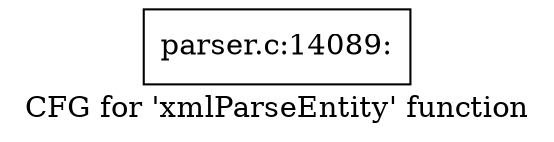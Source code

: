digraph "CFG for 'xmlParseEntity' function" {
	label="CFG for 'xmlParseEntity' function";

	Node0x49e9030 [shape=record,label="{parser.c:14089:}"];
}

